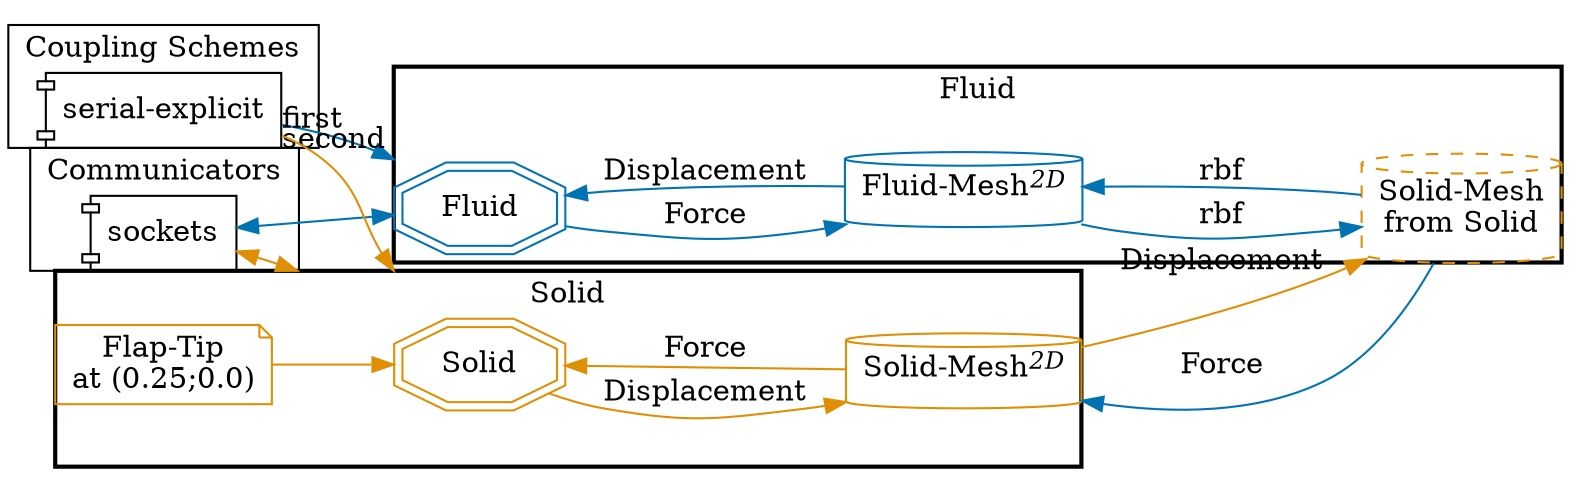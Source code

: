 digraph G {
compound=True;
layout=dot;
margin=0;
overlap=scale;
rankdir=LR;
splines=true;
subgraph cluster_m2n {
label="Communicators";
"m2n-Fluid-Solid" [label="sockets", shape=component];
}

subgraph cluster_cpl {
label="Coupling Schemes";
"cpl-Solid-Fluid" [label="serial-explicit", shape=component];
}

subgraph cluster_Fluid {
label="Fluid";
style=bold;
"Fluid" [color="#0173B2", shape=doubleoctagon];
"Fluid-Fluid-Mesh" [color="#0173B2", label=<Fluid-Mesh<SUP><I>2D</I></SUP>>, shape=cylinder];
"Fluid-Solid-Mesh" [color="#DE8F05", label="Solid-Mesh
from Solid", shape=cylinder, style=dashed];
"Fluid-Fluid-Mesh" -> "Fluid"  [color="#0173B2", label="Displacement", tooltip=vector];
"Fluid" -> "Fluid-Fluid-Mesh"  [color="#0173B2", label="Force", tooltip=vector];
"Fluid-Solid-Mesh" -> "Fluid-Fluid-Mesh"  [color="#0173B2", label="rbf"];
"Fluid-Fluid-Mesh" -> "Fluid-Solid-Mesh"  [color="#0173B2", label="rbf"];
}

subgraph cluster_Solid {
label="Solid";
style=bold;
"Solid" [color="#DE8F05", shape=doubleoctagon];
"Solid-Solid-Mesh" [color="#DE8F05", label=<Solid-Mesh<SUP><I>2D</I></SUP>>, shape=cylinder];
"Solid-Solid-Mesh" -> "Solid"  [color="#DE8F05", label="Force", tooltip=vector];
"Solid" -> "Solid-Solid-Mesh"  [color="#DE8F05", label="Displacement", tooltip=vector];
"Solid-WP-Flap-Tip" [color="#DE8F05", label="Flap-Tip
at (0.25;0.0)", shape=note];
"Solid-WP-Flap-Tip" -> "Solid"  [color="#DE8F05"];
}

"m2n-Fluid-Solid" -> "Fluid"  [color="#0173B2", dir=both, lhead=cluster_Fluid];
"m2n-Fluid-Solid" -> "Solid"  [color="#DE8F05", dir=both, lhead=cluster_Solid];
"cpl-Solid-Fluid" -> "Solid"  [color="#DE8F05", lhead=cluster_Solid, taillabel="first"];
"cpl-Solid-Fluid" -> "Fluid"  [color="#0173B2", lhead=cluster_Fluid, taillabel="second"];
"Fluid-Solid-Mesh" -> "Solid-Solid-Mesh"  [color="#0173B2", label="Force", style="", tooltip=vector];
"Solid-Solid-Mesh" -> "Fluid-Solid-Mesh"  [color="#DE8F05", label="Displacement", style="", tooltip=vector];
}
